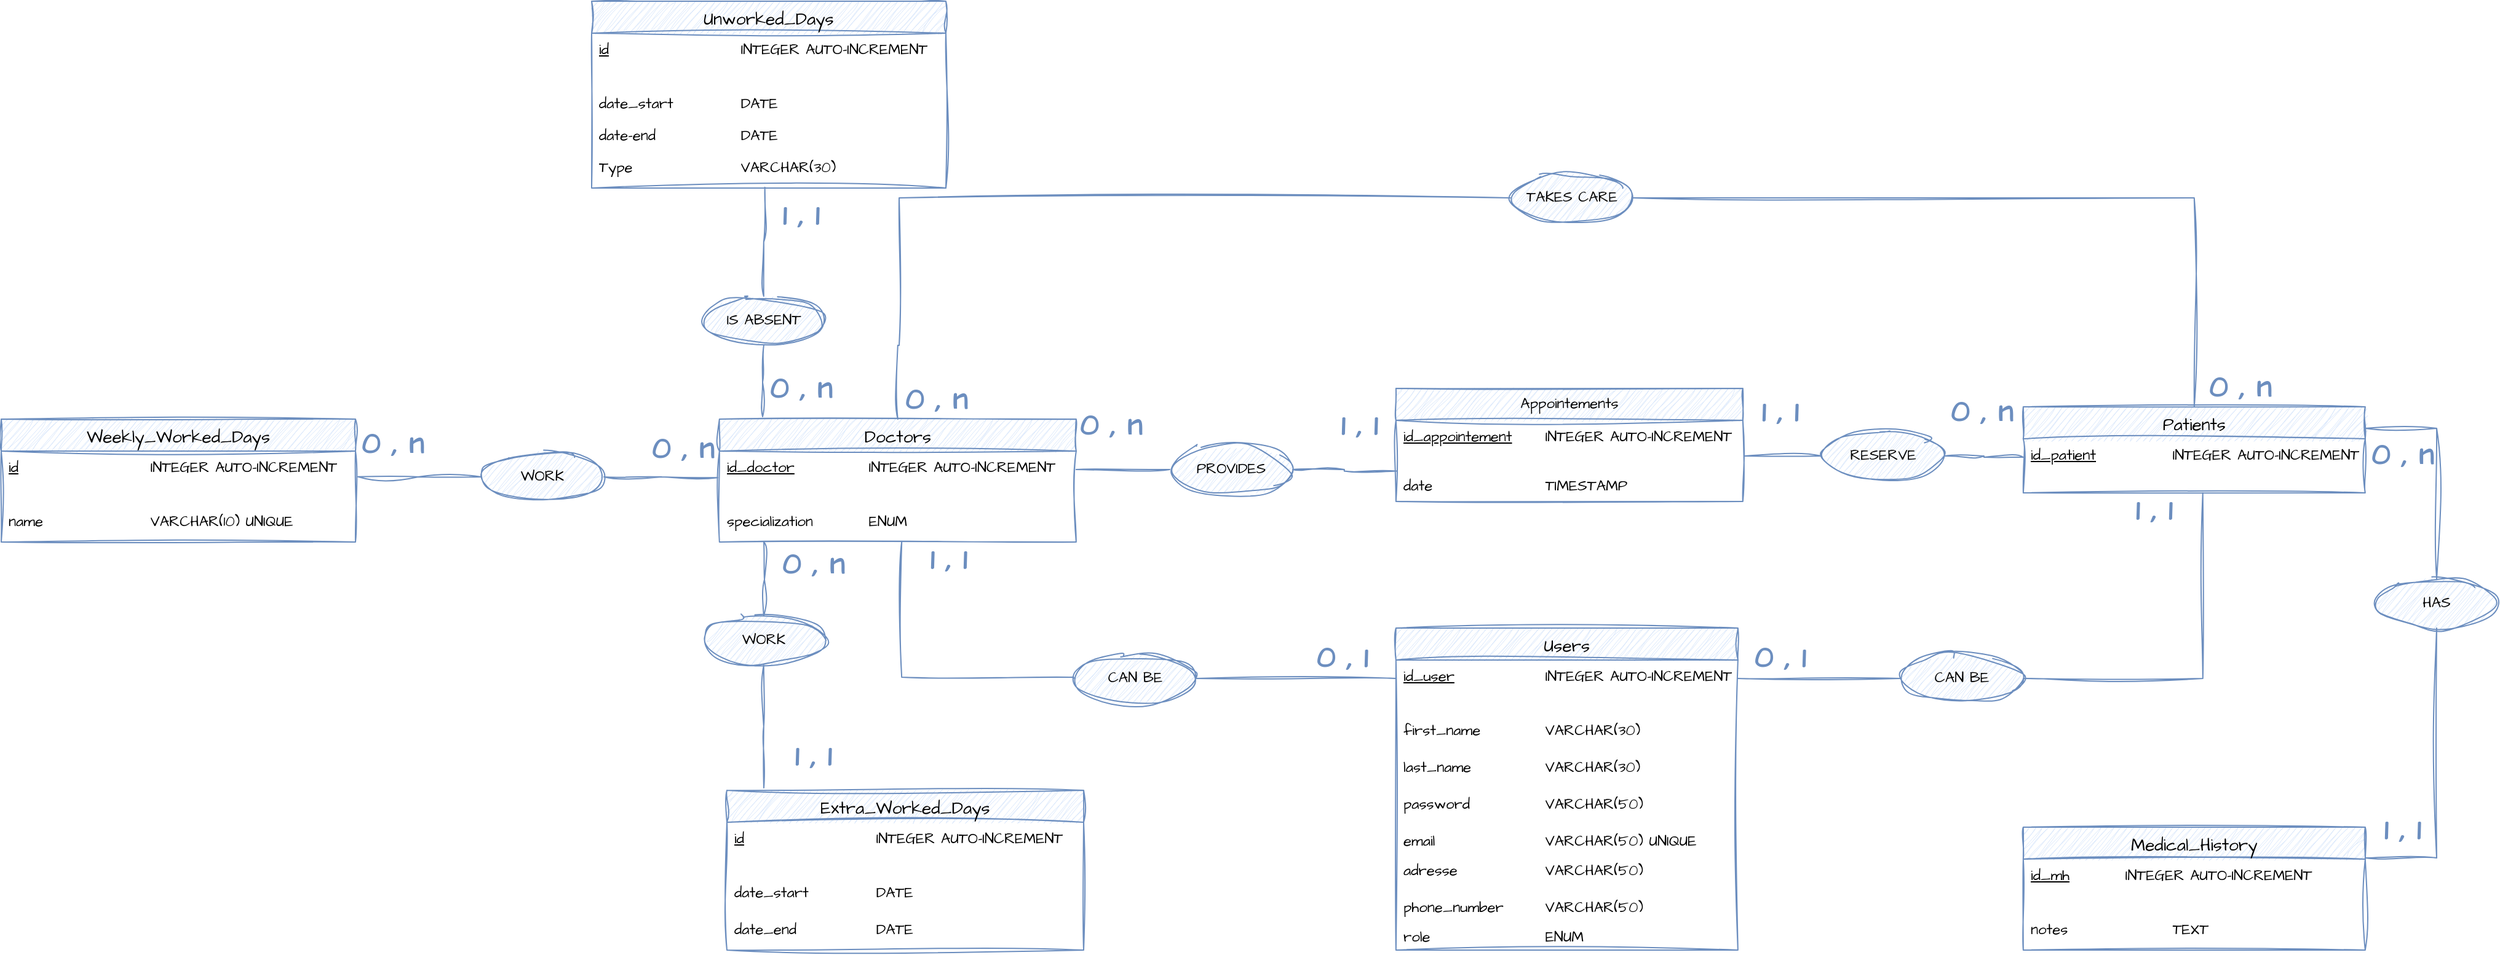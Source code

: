 <mxfile version="24.7.17">
  <diagram name="Page-1" id="alxZZVMIQb0VcoKswXgU">
    <mxGraphModel dx="4544" dy="1188" grid="0" gridSize="10" guides="1" tooltips="1" connect="1" arrows="1" fold="1" page="1" pageScale="1" pageWidth="1169" pageHeight="827" background="none" math="0" shadow="0">
      <root>
        <mxCell id="0" />
        <mxCell id="1" parent="0" />
        <mxCell id="jdSFswwZCzQ2K8c3czEe-84" style="edgeStyle=orthogonalEdgeStyle;rounded=0;sketch=1;hachureGap=4;jiggle=2;curveFitting=1;orthogonalLoop=1;jettySize=auto;html=1;exitX=1;exitY=0.25;exitDx=0;exitDy=0;entryX=0.5;entryY=0;entryDx=0;entryDy=0;fontFamily=Architects Daughter;fontSource=https%3A%2F%2Ffonts.googleapis.com%2Fcss%3Ffamily%3DArchitects%2BDaughter;fillColor=#dae8fc;strokeColor=#6c8ebf;endArrow=none;endFill=0;" edge="1" parent="1" source="Q0sIho2IhB4wknDSnB5H-2" target="jdSFswwZCzQ2K8c3czEe-59">
          <mxGeometry relative="1" as="geometry" />
        </mxCell>
        <mxCell id="Q0sIho2IhB4wknDSnB5H-2" value="Patients" style="swimlane;fontStyle=0;childLayout=stackLayout;horizontal=1;startSize=26;horizontalStack=0;resizeParent=1;resizeParentMax=0;resizeLast=0;collapsible=1;marginBottom=0;align=center;fontSize=14;sketch=1;hachureGap=4;jiggle=2;curveFitting=1;fontFamily=Architects Daughter;fontSource=https%3A%2F%2Ffonts.googleapis.com%2Fcss%3Ffamily%3DArchitects%2BDaughter;fillColor=#dae8fc;strokeColor=#6c8ebf;" parent="1" vertex="1">
          <mxGeometry x="-686.08" y="357" width="278" height="70" as="geometry" />
        </mxCell>
        <mxCell id="Q0sIho2IhB4wknDSnB5H-3" value="&lt;u&gt;id_patient&lt;span style=&quot;white-space: pre;&quot;&gt;&#x9;&lt;span style=&quot;white-space: pre;&quot;&gt;&#x9;&lt;/span&gt;&lt;/span&gt;&lt;/u&gt;INTEGER AUTO-INCREMENT" style="text;strokeColor=none;fillColor=none;spacingLeft=4;spacingRight=4;overflow=hidden;rotatable=0;points=[[0,0.5],[1,0.5]];portConstraint=eastwest;fontSize=12;whiteSpace=wrap;html=1;fontFamily=Architects Daughter;fontSource=https%3A%2F%2Ffonts.googleapis.com%2Fcss%3Ffamily%3DArchitects%2BDaughter;" parent="Q0sIho2IhB4wknDSnB5H-2" vertex="1">
          <mxGeometry y="26" width="278" height="30" as="geometry" />
        </mxCell>
        <mxCell id="Q0sIho2IhB4wknDSnB5H-35" value="" style="text;strokeColor=none;fillColor=none;align=left;verticalAlign=middle;spacingTop=-1;spacingLeft=4;spacingRight=4;rotatable=0;labelPosition=right;points=[];portConstraint=eastwest;fontFamily=Architects Daughter;fontSource=https%3A%2F%2Ffonts.googleapis.com%2Fcss%3Ffamily%3DArchitects%2BDaughter;" parent="Q0sIho2IhB4wknDSnB5H-2" vertex="1">
          <mxGeometry y="56" width="278" height="14" as="geometry" />
        </mxCell>
        <mxCell id="Q0sIho2IhB4wknDSnB5H-12" value="Appointements" style="swimlane;fontStyle=0;childLayout=stackLayout;horizontal=1;startSize=26;fillColor=#dae8fc;horizontalStack=0;resizeParent=1;resizeParentMax=0;resizeLast=0;collapsible=1;marginBottom=0;whiteSpace=wrap;html=1;sketch=1;hachureGap=4;jiggle=2;curveFitting=1;fontFamily=Architects Daughter;fontSource=https%3A%2F%2Ffonts.googleapis.com%2Fcss%3Ffamily%3DArchitects%2BDaughter;strokeColor=#6c8ebf;" parent="1" vertex="1">
          <mxGeometry x="-1196.08" y="342" width="282" height="92" as="geometry" />
        </mxCell>
        <mxCell id="Q0sIho2IhB4wknDSnB5H-13" value="&lt;u&gt;id_appointement&lt;span style=&quot;white-space: pre;&quot;&gt;&#x9;&lt;/span&gt;&lt;/u&gt;INTEGER AUTO-INCREMENT" style="text;strokeColor=none;fillColor=none;align=left;verticalAlign=top;spacingLeft=4;spacingRight=4;overflow=hidden;rotatable=0;points=[[0,0.5],[1,0.5]];portConstraint=eastwest;whiteSpace=wrap;html=1;fontFamily=Architects Daughter;fontSource=https%3A%2F%2Ffonts.googleapis.com%2Fcss%3Ffamily%3DArchitects%2BDaughter;" parent="Q0sIho2IhB4wknDSnB5H-12" vertex="1">
          <mxGeometry y="26" width="282" height="26" as="geometry" />
        </mxCell>
        <mxCell id="Q0sIho2IhB4wknDSnB5H-33" value="" style="text;strokeColor=none;fillColor=none;align=left;verticalAlign=middle;spacingTop=-1;spacingLeft=4;spacingRight=4;rotatable=0;labelPosition=right;points=[];portConstraint=eastwest;fontFamily=Architects Daughter;fontSource=https%3A%2F%2Ffonts.googleapis.com%2Fcss%3Ffamily%3DArchitects%2BDaughter;" parent="Q0sIho2IhB4wknDSnB5H-12" vertex="1">
          <mxGeometry y="52" width="282" height="14" as="geometry" />
        </mxCell>
        <mxCell id="Q0sIho2IhB4wknDSnB5H-15" value="date&lt;span style=&quot;white-space: pre;&quot;&gt;&#x9;&lt;/span&gt;&lt;span style=&quot;white-space: pre;&quot;&gt;&#x9;&lt;/span&gt;&lt;span style=&quot;white-space: pre;&quot;&gt;&#x9;&lt;/span&gt;TIMESTAMP" style="text;strokeColor=none;fillColor=none;align=left;verticalAlign=top;spacingLeft=4;spacingRight=4;overflow=hidden;rotatable=0;points=[[0,0.5],[1,0.5]];portConstraint=eastwest;whiteSpace=wrap;html=1;fontFamily=Architects Daughter;fontSource=https%3A%2F%2Ffonts.googleapis.com%2Fcss%3Ffamily%3DArchitects%2BDaughter;" parent="Q0sIho2IhB4wknDSnB5H-12" vertex="1">
          <mxGeometry y="66" width="282" height="26" as="geometry" />
        </mxCell>
        <mxCell id="Q0sIho2IhB4wknDSnB5H-16" value="Doctors" style="swimlane;fontStyle=0;childLayout=stackLayout;horizontal=1;startSize=26;horizontalStack=0;resizeParent=1;resizeParentMax=0;resizeLast=0;collapsible=1;marginBottom=0;align=center;fontSize=14;sketch=1;hachureGap=4;jiggle=2;curveFitting=1;fontFamily=Architects Daughter;fontSource=https%3A%2F%2Ffonts.googleapis.com%2Fcss%3Ffamily%3DArchitects%2BDaughter;fillColor=#dae8fc;strokeColor=#6c8ebf;" parent="1" vertex="1">
          <mxGeometry x="-1746.08" y="367" width="290" height="100" as="geometry" />
        </mxCell>
        <mxCell id="Q0sIho2IhB4wknDSnB5H-17" value="&lt;u&gt;id_doctor&lt;span style=&quot;white-space: pre;&quot;&gt;&#x9;&lt;span style=&quot;white-space: pre;&quot;&gt;&#x9;&lt;/span&gt;&lt;/span&gt;&lt;/u&gt;INTEGER AUTO-INCREMENT" style="text;strokeColor=none;fillColor=none;spacingLeft=4;spacingRight=4;overflow=hidden;rotatable=0;points=[[0,0.5],[1,0.5]];portConstraint=eastwest;fontSize=12;whiteSpace=wrap;html=1;fontFamily=Architects Daughter;fontSource=https%3A%2F%2Ffonts.googleapis.com%2Fcss%3Ffamily%3DArchitects%2BDaughter;" parent="Q0sIho2IhB4wknDSnB5H-16" vertex="1">
          <mxGeometry y="26" width="290" height="30" as="geometry" />
        </mxCell>
        <mxCell id="Q0sIho2IhB4wknDSnB5H-34" value="" style="text;strokeColor=none;fillColor=none;align=left;verticalAlign=middle;spacingTop=-1;spacingLeft=4;spacingRight=4;rotatable=0;labelPosition=right;points=[];portConstraint=eastwest;fontFamily=Architects Daughter;fontSource=https%3A%2F%2Ffonts.googleapis.com%2Fcss%3Ffamily%3DArchitects%2BDaughter;" parent="Q0sIho2IhB4wknDSnB5H-16" vertex="1">
          <mxGeometry y="56" width="290" height="14" as="geometry" />
        </mxCell>
        <mxCell id="Q0sIho2IhB4wknDSnB5H-19" value="specialization&lt;span style=&quot;white-space: pre;&quot;&gt;&#x9;&lt;span style=&quot;white-space: pre;&quot;&gt;&#x9;&lt;/span&gt;&lt;/span&gt;ENUM" style="text;strokeColor=none;fillColor=none;spacingLeft=4;spacingRight=4;overflow=hidden;rotatable=0;points=[[0,0.5],[1,0.5]];portConstraint=eastwest;fontSize=12;whiteSpace=wrap;html=1;fontFamily=Architects Daughter;fontSource=https%3A%2F%2Ffonts.googleapis.com%2Fcss%3Ffamily%3DArchitects%2BDaughter;" parent="Q0sIho2IhB4wknDSnB5H-16" vertex="1">
          <mxGeometry y="70" width="290" height="30" as="geometry" />
        </mxCell>
        <mxCell id="Q0sIho2IhB4wknDSnB5H-60" value="Unworked_Days" style="swimlane;fontStyle=0;childLayout=stackLayout;horizontal=1;startSize=26;horizontalStack=0;resizeParent=1;resizeParentMax=0;resizeLast=0;collapsible=1;marginBottom=0;align=center;fontSize=14;sketch=1;hachureGap=4;jiggle=2;curveFitting=1;fontFamily=Architects Daughter;fontSource=https%3A%2F%2Ffonts.googleapis.com%2Fcss%3Ffamily%3DArchitects%2BDaughter;fillColor=#dae8fc;strokeColor=#6c8ebf;" parent="1" vertex="1">
          <mxGeometry x="-1850" y="27" width="288" height="152" as="geometry" />
        </mxCell>
        <mxCell id="Q0sIho2IhB4wknDSnB5H-61" value="&lt;u&gt;id&lt;span style=&quot;white-space: pre;&quot;&gt;&#x9;&lt;span style=&quot;white-space: pre;&quot;&gt;&#x9;&lt;span style=&quot;white-space: pre;&quot;&gt;&#x9;&lt;/span&gt;&lt;/span&gt;&lt;/span&gt;&lt;/u&gt;INTEGER AUTO-INCREMENT" style="text;strokeColor=none;fillColor=none;spacingLeft=4;spacingRight=4;overflow=hidden;rotatable=0;points=[[0,0.5],[1,0.5]];portConstraint=eastwest;fontSize=12;whiteSpace=wrap;html=1;fontFamily=Architects Daughter;fontSource=https%3A%2F%2Ffonts.googleapis.com%2Fcss%3Ffamily%3DArchitects%2BDaughter;" parent="Q0sIho2IhB4wknDSnB5H-60" vertex="1">
          <mxGeometry y="26" width="288" height="30" as="geometry" />
        </mxCell>
        <mxCell id="Q0sIho2IhB4wknDSnB5H-85" value="" style="text;strokeColor=none;fillColor=none;align=left;verticalAlign=middle;spacingTop=-1;spacingLeft=4;spacingRight=4;rotatable=0;labelPosition=right;points=[];portConstraint=eastwest;fontFamily=Architects Daughter;fontSource=https%3A%2F%2Ffonts.googleapis.com%2Fcss%3Ffamily%3DArchitects%2BDaughter;" parent="Q0sIho2IhB4wknDSnB5H-60" vertex="1">
          <mxGeometry y="56" width="288" height="14" as="geometry" />
        </mxCell>
        <mxCell id="Q0sIho2IhB4wknDSnB5H-63" value="date_start&lt;span style=&quot;white-space: pre;&quot;&gt;&#x9;&lt;/span&gt;&lt;span style=&quot;white-space: pre;&quot;&gt;&#x9;&lt;/span&gt;DATE" style="text;strokeColor=none;fillColor=none;align=left;verticalAlign=top;spacingLeft=4;spacingRight=4;overflow=hidden;rotatable=0;points=[[0,0.5],[1,0.5]];portConstraint=eastwest;whiteSpace=wrap;html=1;fontFamily=Architects Daughter;fontSource=https%3A%2F%2Ffonts.googleapis.com%2Fcss%3Ffamily%3DArchitects%2BDaughter;" parent="Q0sIho2IhB4wknDSnB5H-60" vertex="1">
          <mxGeometry y="70" width="288" height="26" as="geometry" />
        </mxCell>
        <mxCell id="Q0sIho2IhB4wknDSnB5H-64" value="date-end&lt;span style=&quot;white-space: pre;&quot;&gt;&#x9;&lt;/span&gt;&lt;span style=&quot;white-space: pre;&quot;&gt;&#x9;&lt;/span&gt;DATE" style="text;strokeColor=none;fillColor=none;align=left;verticalAlign=top;spacingLeft=4;spacingRight=4;overflow=hidden;rotatable=0;points=[[0,0.5],[1,0.5]];portConstraint=eastwest;whiteSpace=wrap;html=1;fontFamily=Architects Daughter;fontSource=https%3A%2F%2Ffonts.googleapis.com%2Fcss%3Ffamily%3DArchitects%2BDaughter;" parent="Q0sIho2IhB4wknDSnB5H-60" vertex="1">
          <mxGeometry y="96" width="288" height="26" as="geometry" />
        </mxCell>
        <mxCell id="Q0sIho2IhB4wknDSnB5H-66" value="Type&lt;span style=&quot;white-space: pre;&quot;&gt;&#x9;&lt;/span&gt;&lt;span style=&quot;white-space: pre;&quot;&gt;&#x9;&lt;/span&gt;&lt;span style=&quot;white-space: pre;&quot;&gt;&#x9;&lt;/span&gt;VARCHAR(30)" style="text;strokeColor=none;fillColor=none;spacingLeft=4;spacingRight=4;overflow=hidden;rotatable=0;points=[[0,0.5],[1,0.5]];portConstraint=eastwest;fontSize=12;whiteSpace=wrap;html=1;fontFamily=Architects Daughter;fontSource=https%3A%2F%2Ffonts.googleapis.com%2Fcss%3Ffamily%3DArchitects%2BDaughter;" parent="Q0sIho2IhB4wknDSnB5H-60" vertex="1">
          <mxGeometry y="122" width="288" height="30" as="geometry" />
        </mxCell>
        <mxCell id="Q0sIho2IhB4wknDSnB5H-67" value="Weekly_Worked_Days" style="swimlane;fontStyle=0;childLayout=stackLayout;horizontal=1;startSize=26;horizontalStack=0;resizeParent=1;resizeParentMax=0;resizeLast=0;collapsible=1;marginBottom=0;align=center;fontSize=14;sketch=1;hachureGap=4;jiggle=2;curveFitting=1;fontFamily=Architects Daughter;fontSource=https%3A%2F%2Ffonts.googleapis.com%2Fcss%3Ffamily%3DArchitects%2BDaughter;fillColor=#dae8fc;strokeColor=#6c8ebf;" parent="1" vertex="1">
          <mxGeometry x="-2330" y="367" width="288" height="100" as="geometry" />
        </mxCell>
        <mxCell id="Q0sIho2IhB4wknDSnB5H-68" value="&lt;u&gt;id&lt;span style=&quot;white-space: pre;&quot;&gt;&#x9;&lt;span style=&quot;white-space: pre;&quot;&gt;&#x9;&lt;span style=&quot;white-space: pre;&quot;&gt;&#x9;&lt;/span&gt;&lt;/span&gt;&lt;/span&gt;&lt;/u&gt;INTEGER AUTO-INCREMENT" style="text;strokeColor=none;fillColor=none;spacingLeft=4;spacingRight=4;overflow=hidden;rotatable=0;points=[[0,0.5],[1,0.5]];portConstraint=eastwest;fontSize=12;whiteSpace=wrap;html=1;fontFamily=Architects Daughter;fontSource=https%3A%2F%2Ffonts.googleapis.com%2Fcss%3Ffamily%3DArchitects%2BDaughter;" parent="Q0sIho2IhB4wknDSnB5H-67" vertex="1">
          <mxGeometry y="26" width="288" height="30" as="geometry" />
        </mxCell>
        <mxCell id="Q0sIho2IhB4wknDSnB5H-84" value="" style="text;strokeColor=none;fillColor=none;align=left;verticalAlign=middle;spacingTop=-1;spacingLeft=4;spacingRight=4;rotatable=0;labelPosition=right;points=[];portConstraint=eastwest;fontFamily=Architects Daughter;fontSource=https%3A%2F%2Ffonts.googleapis.com%2Fcss%3Ffamily%3DArchitects%2BDaughter;" parent="Q0sIho2IhB4wknDSnB5H-67" vertex="1">
          <mxGeometry y="56" width="288" height="14" as="geometry" />
        </mxCell>
        <mxCell id="Q0sIho2IhB4wknDSnB5H-69" value="name&lt;span style=&quot;white-space: pre;&quot;&gt;&#x9;&lt;/span&gt;&lt;span style=&quot;white-space: pre;&quot;&gt;&#x9;&lt;/span&gt;&lt;span style=&quot;white-space: pre;&quot;&gt;&#x9;&lt;/span&gt;VARCHAR(10) UNIQUE" style="text;strokeColor=none;fillColor=none;spacingLeft=4;spacingRight=4;overflow=hidden;rotatable=0;points=[[0,0.5],[1,0.5]];portConstraint=eastwest;fontSize=12;whiteSpace=wrap;html=1;fontFamily=Architects Daughter;fontSource=https%3A%2F%2Ffonts.googleapis.com%2Fcss%3Ffamily%3DArchitects%2BDaughter;" parent="Q0sIho2IhB4wknDSnB5H-67" vertex="1">
          <mxGeometry y="70" width="288" height="30" as="geometry" />
        </mxCell>
        <mxCell id="Q88RYrXmznJypRlkHGew-1" value="Extra_Worked_Days" style="swimlane;fontStyle=0;childLayout=stackLayout;horizontal=1;startSize=26;horizontalStack=0;resizeParent=1;resizeParentMax=0;resizeLast=0;collapsible=1;marginBottom=0;align=center;fontSize=14;sketch=1;hachureGap=4;jiggle=2;curveFitting=1;fontFamily=Architects Daughter;fontSource=https%3A%2F%2Ffonts.googleapis.com%2Fcss%3Ffamily%3DArchitects%2BDaughter;fillColor=#dae8fc;strokeColor=#6c8ebf;" parent="1" vertex="1">
          <mxGeometry x="-1740" y="669" width="290" height="130" as="geometry" />
        </mxCell>
        <mxCell id="Q88RYrXmznJypRlkHGew-5" value="&lt;u&gt;id&lt;span style=&quot;white-space: pre;&quot;&gt;&#x9;&lt;span style=&quot;white-space: pre;&quot;&gt;&#x9;&lt;span style=&quot;white-space: pre;&quot;&gt;&#x9;&lt;/span&gt;&lt;/span&gt;&lt;/span&gt;&lt;/u&gt;INTEGER AUTO-INCREMENT" style="text;strokeColor=none;fillColor=none;spacingLeft=4;spacingRight=4;overflow=hidden;rotatable=0;points=[[0,0.5],[1,0.5]];portConstraint=eastwest;fontSize=12;whiteSpace=wrap;html=1;fontFamily=Architects Daughter;fontSource=https%3A%2F%2Ffonts.googleapis.com%2Fcss%3Ffamily%3DArchitects%2BDaughter;" parent="Q88RYrXmznJypRlkHGew-1" vertex="1">
          <mxGeometry y="26" width="290" height="30" as="geometry" />
        </mxCell>
        <mxCell id="Q88RYrXmznJypRlkHGew-6" value="" style="text;strokeColor=none;fillColor=none;align=left;verticalAlign=middle;spacingTop=-1;spacingLeft=4;spacingRight=4;rotatable=0;labelPosition=right;points=[];portConstraint=eastwest;fontFamily=Architects Daughter;fontSource=https%3A%2F%2Ffonts.googleapis.com%2Fcss%3Ffamily%3DArchitects%2BDaughter;" parent="Q88RYrXmznJypRlkHGew-1" vertex="1">
          <mxGeometry y="56" width="290" height="14" as="geometry" />
        </mxCell>
        <mxCell id="Q88RYrXmznJypRlkHGew-8" value="date_start&lt;span style=&quot;white-space: pre;&quot;&gt;&#x9;&lt;/span&gt;&lt;span style=&quot;white-space: pre;&quot;&gt;&#x9;&lt;/span&gt;DATE" style="text;strokeColor=none;fillColor=none;spacingLeft=4;spacingRight=4;overflow=hidden;rotatable=0;points=[[0,0.5],[1,0.5]];portConstraint=eastwest;fontSize=12;whiteSpace=wrap;html=1;fontFamily=Architects Daughter;fontSource=https%3A%2F%2Ffonts.googleapis.com%2Fcss%3Ffamily%3DArchitects%2BDaughter;" parent="Q88RYrXmznJypRlkHGew-1" vertex="1">
          <mxGeometry y="70" width="290" height="30" as="geometry" />
        </mxCell>
        <mxCell id="Q88RYrXmznJypRlkHGew-3" value="date_end&lt;span style=&quot;white-space: pre;&quot;&gt;&#x9;&lt;/span&gt;&lt;span style=&quot;white-space: pre;&quot;&gt;&#x9;&lt;/span&gt;DATE" style="text;strokeColor=none;fillColor=none;spacingLeft=4;spacingRight=4;overflow=hidden;rotatable=0;points=[[0,0.5],[1,0.5]];portConstraint=eastwest;fontSize=12;whiteSpace=wrap;html=1;fontFamily=Architects Daughter;fontSource=https%3A%2F%2Ffonts.googleapis.com%2Fcss%3Ffamily%3DArchitects%2BDaughter;" parent="Q88RYrXmznJypRlkHGew-1" vertex="1">
          <mxGeometry y="100" width="290" height="30" as="geometry" />
        </mxCell>
        <mxCell id="jdSFswwZCzQ2K8c3czEe-1" value="WORK" style="ellipse;whiteSpace=wrap;html=1;align=center;sketch=1;hachureGap=4;jiggle=2;curveFitting=1;fontFamily=Architects Daughter;fontSource=https%3A%2F%2Ffonts.googleapis.com%2Fcss%3Ffamily%3DArchitects%2BDaughter;fillColor=#dae8fc;strokeColor=#6c8ebf;" vertex="1" parent="1">
          <mxGeometry x="-1940" y="394" width="100" height="40" as="geometry" />
        </mxCell>
        <mxCell id="jdSFswwZCzQ2K8c3czEe-50" style="edgeStyle=orthogonalEdgeStyle;rounded=0;sketch=1;hachureGap=4;jiggle=2;curveFitting=1;orthogonalLoop=1;jettySize=auto;html=1;exitX=1;exitY=0.5;exitDx=0;exitDy=0;entryX=0.5;entryY=0;entryDx=0;entryDy=0;fontFamily=Architects Daughter;fontSource=https%3A%2F%2Ffonts.googleapis.com%2Fcss%3Ffamily%3DArchitects%2BDaughter;fillColor=#dae8fc;strokeColor=#6c8ebf;endArrow=none;endFill=0;" edge="1" parent="1" source="jdSFswwZCzQ2K8c3czEe-4" target="Q0sIho2IhB4wknDSnB5H-2">
          <mxGeometry relative="1" as="geometry" />
        </mxCell>
        <mxCell id="jdSFswwZCzQ2K8c3czEe-4" value="TAKES CARE" style="ellipse;whiteSpace=wrap;html=1;align=center;sketch=1;hachureGap=4;jiggle=2;curveFitting=1;fontFamily=Architects Daughter;fontSource=https%3A%2F%2Ffonts.googleapis.com%2Fcss%3Ffamily%3DArchitects%2BDaughter;fillColor=#dae8fc;strokeColor=#6c8ebf;" vertex="1" parent="1">
          <mxGeometry x="-1103.08" y="167" width="100" height="40" as="geometry" />
        </mxCell>
        <mxCell id="jdSFswwZCzQ2K8c3czEe-7" value="PROVIDES" style="ellipse;whiteSpace=wrap;html=1;align=center;sketch=1;hachureGap=4;jiggle=2;curveFitting=1;fontFamily=Architects Daughter;fontSource=https%3A%2F%2Ffonts.googleapis.com%2Fcss%3Ffamily%3DArchitects%2BDaughter;fillColor=#dae8fc;strokeColor=#6c8ebf;" vertex="1" parent="1">
          <mxGeometry x="-1380" y="388" width="100" height="40" as="geometry" />
        </mxCell>
        <mxCell id="jdSFswwZCzQ2K8c3czEe-9" value="RESERVE" style="ellipse;whiteSpace=wrap;html=1;align=center;sketch=1;hachureGap=4;jiggle=2;curveFitting=1;fontFamily=Architects Daughter;fontSource=https%3A%2F%2Ffonts.googleapis.com%2Fcss%3Ffamily%3DArchitects%2BDaughter;fillColor=#dae8fc;strokeColor=#6c8ebf;" vertex="1" parent="1">
          <mxGeometry x="-850" y="377" width="100" height="40" as="geometry" />
        </mxCell>
        <mxCell id="jdSFswwZCzQ2K8c3czEe-14" style="edgeStyle=orthogonalEdgeStyle;rounded=0;sketch=1;hachureGap=4;jiggle=2;curveFitting=1;orthogonalLoop=1;jettySize=auto;html=1;exitX=0.5;exitY=1;exitDx=0;exitDy=0;fontFamily=Architects Daughter;fontSource=https%3A%2F%2Ffonts.googleapis.com%2Fcss%3Ffamily%3DArchitects%2BDaughter;fillColor=#dae8fc;strokeColor=#6c8ebf;endArrow=none;endFill=0;" edge="1" parent="1" source="jdSFswwZCzQ2K8c3czEe-12">
          <mxGeometry relative="1" as="geometry">
            <mxPoint x="-1710" y="667" as="targetPoint" />
          </mxGeometry>
        </mxCell>
        <mxCell id="jdSFswwZCzQ2K8c3czEe-12" value="WORK" style="ellipse;whiteSpace=wrap;html=1;align=center;sketch=1;hachureGap=4;jiggle=2;curveFitting=1;fontFamily=Architects Daughter;fontSource=https%3A%2F%2Ffonts.googleapis.com%2Fcss%3Ffamily%3DArchitects%2BDaughter;fillColor=#dae8fc;strokeColor=#6c8ebf;" vertex="1" parent="1">
          <mxGeometry x="-1760.08" y="527" width="100" height="40" as="geometry" />
        </mxCell>
        <mxCell id="jdSFswwZCzQ2K8c3czEe-39" style="edgeStyle=orthogonalEdgeStyle;rounded=0;sketch=1;hachureGap=4;jiggle=2;curveFitting=1;orthogonalLoop=1;jettySize=auto;html=1;exitX=0.5;exitY=0;exitDx=0;exitDy=0;entryX=0.489;entryY=0.978;entryDx=0;entryDy=0;fontFamily=Architects Daughter;fontSource=https%3A%2F%2Ffonts.googleapis.com%2Fcss%3Ffamily%3DArchitects%2BDaughter;fillColor=#dae8fc;strokeColor=#6c8ebf;entryPerimeter=0;endArrow=none;endFill=0;" edge="1" parent="1" source="jdSFswwZCzQ2K8c3czEe-15" target="Q0sIho2IhB4wknDSnB5H-66">
          <mxGeometry relative="1" as="geometry">
            <mxPoint x="-1746.08" y="222" as="targetPoint" />
          </mxGeometry>
        </mxCell>
        <mxCell id="jdSFswwZCzQ2K8c3czEe-15" value="IS ABSENT" style="ellipse;whiteSpace=wrap;html=1;align=center;sketch=1;hachureGap=4;jiggle=2;curveFitting=1;fontFamily=Architects Daughter;fontSource=https%3A%2F%2Ffonts.googleapis.com%2Fcss%3Ffamily%3DArchitects%2BDaughter;fillColor=#dae8fc;strokeColor=#6c8ebf;" vertex="1" parent="1">
          <mxGeometry x="-1760.08" y="267" width="100" height="40" as="geometry" />
        </mxCell>
        <mxCell id="jdSFswwZCzQ2K8c3czEe-17" value="Users" style="swimlane;fontStyle=0;childLayout=stackLayout;horizontal=1;startSize=26;horizontalStack=0;resizeParent=1;resizeParentMax=0;resizeLast=0;collapsible=1;marginBottom=0;align=center;fontSize=14;sketch=1;hachureGap=4;jiggle=2;curveFitting=1;fontFamily=Architects Daughter;fontSource=https%3A%2F%2Ffonts.googleapis.com%2Fcss%3Ffamily%3DArchitects%2BDaughter;fillColor=#dae8fc;strokeColor=#6c8ebf;" vertex="1" parent="1">
          <mxGeometry x="-1196.08" y="537" width="278" height="262" as="geometry" />
        </mxCell>
        <mxCell id="jdSFswwZCzQ2K8c3czEe-18" value="&lt;u&gt;id_user&lt;span style=&quot;white-space: pre;&quot;&gt;&#x9;&lt;span style=&quot;white-space: pre;&quot;&gt;&#x9;&lt;/span&gt;&lt;/span&gt;&lt;/u&gt;INTEGER AUTO-INCREMENT" style="text;strokeColor=none;fillColor=none;spacingLeft=4;spacingRight=4;overflow=hidden;rotatable=0;points=[[0,0.5],[1,0.5]];portConstraint=eastwest;fontSize=12;whiteSpace=wrap;html=1;fontFamily=Architects Daughter;fontSource=https%3A%2F%2Ffonts.googleapis.com%2Fcss%3Ffamily%3DArchitects%2BDaughter;" vertex="1" parent="jdSFswwZCzQ2K8c3czEe-17">
          <mxGeometry y="26" width="278" height="30" as="geometry" />
        </mxCell>
        <mxCell id="jdSFswwZCzQ2K8c3czEe-19" value="" style="text;strokeColor=none;fillColor=none;align=left;verticalAlign=middle;spacingTop=-1;spacingLeft=4;spacingRight=4;rotatable=0;labelPosition=right;points=[];portConstraint=eastwest;fontFamily=Architects Daughter;fontSource=https%3A%2F%2Ffonts.googleapis.com%2Fcss%3Ffamily%3DArchitects%2BDaughter;" vertex="1" parent="jdSFswwZCzQ2K8c3czEe-17">
          <mxGeometry y="56" width="278" height="14" as="geometry" />
        </mxCell>
        <mxCell id="jdSFswwZCzQ2K8c3czEe-20" value="first_name&lt;span style=&quot;white-space: pre;&quot;&gt;&#x9;&lt;span style=&quot;white-space: pre;&quot;&gt;&#x9;&lt;/span&gt;&lt;/span&gt;VARCHAR(30)" style="text;strokeColor=none;fillColor=none;spacingLeft=4;spacingRight=4;overflow=hidden;rotatable=0;points=[[0,0.5],[1,0.5]];portConstraint=eastwest;fontSize=12;whiteSpace=wrap;html=1;fontFamily=Architects Daughter;fontSource=https%3A%2F%2Ffonts.googleapis.com%2Fcss%3Ffamily%3DArchitects%2BDaughter;" vertex="1" parent="jdSFswwZCzQ2K8c3czEe-17">
          <mxGeometry y="70" width="278" height="30" as="geometry" />
        </mxCell>
        <mxCell id="jdSFswwZCzQ2K8c3czEe-21" value="last_name&lt;span style=&quot;white-space: pre;&quot;&gt;&#x9;&lt;span style=&quot;white-space: pre;&quot;&gt;&#x9;&lt;/span&gt;&lt;/span&gt;VARCHAR(30)" style="text;strokeColor=none;fillColor=none;spacingLeft=4;spacingRight=4;overflow=hidden;rotatable=0;points=[[0,0.5],[1,0.5]];portConstraint=eastwest;fontSize=12;whiteSpace=wrap;html=1;fontFamily=Architects Daughter;fontSource=https%3A%2F%2Ffonts.googleapis.com%2Fcss%3Ffamily%3DArchitects%2BDaughter;" vertex="1" parent="jdSFswwZCzQ2K8c3czEe-17">
          <mxGeometry y="100" width="278" height="30" as="geometry" />
        </mxCell>
        <mxCell id="jdSFswwZCzQ2K8c3czEe-22" value="password&lt;span style=&quot;white-space: pre;&quot;&gt;&#x9;&lt;span style=&quot;white-space: pre;&quot;&gt;&#x9;&lt;/span&gt;&lt;/span&gt;VARCHAR(50)" style="text;strokeColor=none;fillColor=none;spacingLeft=4;spacingRight=4;overflow=hidden;rotatable=0;points=[[0,0.5],[1,0.5]];portConstraint=eastwest;fontSize=12;whiteSpace=wrap;html=1;fontFamily=Architects Daughter;fontSource=https%3A%2F%2Ffonts.googleapis.com%2Fcss%3Ffamily%3DArchitects%2BDaughter;" vertex="1" parent="jdSFswwZCzQ2K8c3czEe-17">
          <mxGeometry y="130" width="278" height="30" as="geometry" />
        </mxCell>
        <mxCell id="jdSFswwZCzQ2K8c3czEe-23" value="email&lt;span style=&quot;white-space: pre;&quot;&gt;&#x9;&lt;/span&gt;&lt;span style=&quot;white-space: pre;&quot;&gt;&#x9;&lt;span style=&quot;white-space: pre;&quot;&gt;&#x9;&lt;/span&gt;&lt;/span&gt;VARCHAR(50) UNIQUE" style="text;strokeColor=none;fillColor=none;spacingLeft=4;spacingRight=4;overflow=hidden;rotatable=0;points=[[0,0.5],[1,0.5]];portConstraint=eastwest;fontSize=12;whiteSpace=wrap;html=1;fontFamily=Architects Daughter;fontSource=https%3A%2F%2Ffonts.googleapis.com%2Fcss%3Ffamily%3DArchitects%2BDaughter;" vertex="1" parent="jdSFswwZCzQ2K8c3czEe-17">
          <mxGeometry y="160" width="278" height="24" as="geometry" />
        </mxCell>
        <mxCell id="jdSFswwZCzQ2K8c3czEe-24" value="adresse&lt;span style=&quot;white-space: pre;&quot;&gt;&#x9;&lt;/span&gt;&lt;span style=&quot;white-space: pre;&quot;&gt;&#x9;&lt;/span&gt;VARCHAR(50)" style="text;strokeColor=none;fillColor=none;spacingLeft=4;spacingRight=4;overflow=hidden;rotatable=0;points=[[0,0.5],[1,0.5]];portConstraint=eastwest;fontSize=12;whiteSpace=wrap;html=1;fontFamily=Architects Daughter;fontSource=https%3A%2F%2Ffonts.googleapis.com%2Fcss%3Ffamily%3DArchitects%2BDaughter;" vertex="1" parent="jdSFswwZCzQ2K8c3czEe-17">
          <mxGeometry y="184" width="278" height="30" as="geometry" />
        </mxCell>
        <mxCell id="jdSFswwZCzQ2K8c3czEe-25" value="phone_number&lt;span style=&quot;white-space: pre;&quot;&gt;&#x9;&lt;/span&gt;VARCHAR(50)" style="text;strokeColor=none;fillColor=none;spacingLeft=4;spacingRight=4;overflow=hidden;rotatable=0;points=[[0,0.5],[1,0.5]];portConstraint=eastwest;fontSize=12;whiteSpace=wrap;html=1;fontFamily=Architects Daughter;fontSource=https%3A%2F%2Ffonts.googleapis.com%2Fcss%3Ffamily%3DArchitects%2BDaughter;" vertex="1" parent="jdSFswwZCzQ2K8c3czEe-17">
          <mxGeometry y="214" width="278" height="24" as="geometry" />
        </mxCell>
        <mxCell id="jdSFswwZCzQ2K8c3czEe-26" value="role&lt;span style=&quot;white-space: pre;&quot;&gt;&#x9;&lt;/span&gt;&lt;span style=&quot;white-space: pre;&quot;&gt;&#x9;&lt;/span&gt;&lt;span style=&quot;white-space: pre;&quot;&gt;&#x9;&lt;/span&gt;ENUM" style="text;strokeColor=none;fillColor=none;spacingLeft=4;spacingRight=4;overflow=hidden;rotatable=0;points=[[0,0.5],[1,0.5]];portConstraint=eastwest;fontSize=12;whiteSpace=wrap;html=1;fontFamily=Architects Daughter;fontSource=https%3A%2F%2Ffonts.googleapis.com%2Fcss%3Ffamily%3DArchitects%2BDaughter;" vertex="1" parent="jdSFswwZCzQ2K8c3czEe-17">
          <mxGeometry y="238" width="278" height="24" as="geometry" />
        </mxCell>
        <mxCell id="jdSFswwZCzQ2K8c3czEe-27" value="Medical_History" style="swimlane;fontStyle=0;childLayout=stackLayout;horizontal=1;startSize=26;horizontalStack=0;resizeParent=1;resizeParentMax=0;resizeLast=0;collapsible=1;marginBottom=0;align=center;fontSize=14;sketch=1;hachureGap=4;jiggle=2;curveFitting=1;fontFamily=Architects Daughter;fontSource=https%3A%2F%2Ffonts.googleapis.com%2Fcss%3Ffamily%3DArchitects%2BDaughter;fillColor=#dae8fc;strokeColor=#6c8ebf;" vertex="1" parent="1">
          <mxGeometry x="-686.08" y="699" width="278" height="100" as="geometry" />
        </mxCell>
        <mxCell id="jdSFswwZCzQ2K8c3czEe-28" value="&lt;u&gt;id_mh&lt;span style=&quot;white-space: pre;&quot;&gt;&#x9;&lt;span style=&quot;white-space: pre;&quot;&gt;&#x9;&lt;/span&gt;&lt;/span&gt;&lt;/u&gt;INTEGER AUTO-INCREMENT" style="text;strokeColor=none;fillColor=none;spacingLeft=4;spacingRight=4;overflow=hidden;rotatable=0;points=[[0,0.5],[1,0.5]];portConstraint=eastwest;fontSize=12;whiteSpace=wrap;html=1;fontFamily=Architects Daughter;fontSource=https%3A%2F%2Ffonts.googleapis.com%2Fcss%3Ffamily%3DArchitects%2BDaughter;" vertex="1" parent="jdSFswwZCzQ2K8c3czEe-27">
          <mxGeometry y="26" width="278" height="30" as="geometry" />
        </mxCell>
        <mxCell id="jdSFswwZCzQ2K8c3czEe-29" value="" style="text;strokeColor=none;fillColor=none;align=left;verticalAlign=middle;spacingTop=-1;spacingLeft=4;spacingRight=4;rotatable=0;labelPosition=right;points=[];portConstraint=eastwest;fontFamily=Architects Daughter;fontSource=https%3A%2F%2Ffonts.googleapis.com%2Fcss%3Ffamily%3DArchitects%2BDaughter;" vertex="1" parent="jdSFswwZCzQ2K8c3czEe-27">
          <mxGeometry y="56" width="278" height="14" as="geometry" />
        </mxCell>
        <mxCell id="jdSFswwZCzQ2K8c3czEe-31" value="notes&lt;span style=&quot;white-space: pre;&quot;&gt;&#x9;&lt;/span&gt;&lt;span style=&quot;white-space: pre;&quot;&gt;&#x9;&lt;/span&gt;&lt;span style=&quot;white-space: pre;&quot;&gt;&#x9;&lt;/span&gt;TEXT" style="text;strokeColor=none;fillColor=none;spacingLeft=4;spacingRight=4;overflow=hidden;rotatable=0;points=[[0,0.5],[1,0.5]];portConstraint=eastwest;fontSize=12;whiteSpace=wrap;html=1;fontFamily=Architects Daughter;fontSource=https%3A%2F%2Ffonts.googleapis.com%2Fcss%3Ffamily%3DArchitects%2BDaughter;" vertex="1" parent="jdSFswwZCzQ2K8c3czEe-27">
          <mxGeometry y="70" width="278" height="30" as="geometry" />
        </mxCell>
        <mxCell id="jdSFswwZCzQ2K8c3czEe-42" style="edgeStyle=orthogonalEdgeStyle;rounded=0;sketch=1;hachureGap=4;jiggle=2;curveFitting=1;orthogonalLoop=1;jettySize=auto;html=1;exitX=0.121;exitY=-0.02;exitDx=0;exitDy=0;entryX=0.5;entryY=1;entryDx=0;entryDy=0;fontFamily=Architects Daughter;fontSource=https%3A%2F%2Ffonts.googleapis.com%2Fcss%3Ffamily%3DArchitects%2BDaughter;fillColor=#dae8fc;strokeColor=#6c8ebf;endArrow=none;endFill=0;exitPerimeter=0;" edge="1" parent="1" source="Q0sIho2IhB4wknDSnB5H-16" target="jdSFswwZCzQ2K8c3czEe-15">
          <mxGeometry relative="1" as="geometry" />
        </mxCell>
        <mxCell id="jdSFswwZCzQ2K8c3czEe-43" style="edgeStyle=orthogonalEdgeStyle;rounded=0;sketch=1;hachureGap=4;jiggle=2;curveFitting=1;orthogonalLoop=1;jettySize=auto;html=1;entryX=0.5;entryY=0;entryDx=0;entryDy=0;fontFamily=Architects Daughter;fontSource=https%3A%2F%2Ffonts.googleapis.com%2Fcss%3Ffamily%3DArchitects%2BDaughter;fillColor=#dae8fc;strokeColor=#6c8ebf;endArrow=none;endFill=0;" edge="1" parent="1" target="jdSFswwZCzQ2K8c3czEe-12">
          <mxGeometry relative="1" as="geometry">
            <mxPoint x="-1710" y="467" as="sourcePoint" />
          </mxGeometry>
        </mxCell>
        <mxCell id="jdSFswwZCzQ2K8c3czEe-46" style="edgeStyle=orthogonalEdgeStyle;rounded=0;sketch=1;hachureGap=4;jiggle=2;curveFitting=1;orthogonalLoop=1;jettySize=auto;html=1;exitX=1;exitY=0.5;exitDx=0;exitDy=0;entryX=0;entryY=0.5;entryDx=0;entryDy=0;fontFamily=Architects Daughter;fontSource=https%3A%2F%2Ffonts.googleapis.com%2Fcss%3Ffamily%3DArchitects%2BDaughter;fillColor=#dae8fc;strokeColor=#6c8ebf;endArrow=none;endFill=0;" edge="1" parent="1" source="Q0sIho2IhB4wknDSnB5H-17" target="jdSFswwZCzQ2K8c3czEe-7">
          <mxGeometry relative="1" as="geometry" />
        </mxCell>
        <mxCell id="jdSFswwZCzQ2K8c3czEe-47" style="edgeStyle=orthogonalEdgeStyle;rounded=0;sketch=1;hachureGap=4;jiggle=2;curveFitting=1;orthogonalLoop=1;jettySize=auto;html=1;exitX=0;exitY=0.5;exitDx=0;exitDy=0;entryX=1;entryY=0.5;entryDx=0;entryDy=0;fontFamily=Architects Daughter;fontSource=https%3A%2F%2Ffonts.googleapis.com%2Fcss%3Ffamily%3DArchitects%2BDaughter;fillColor=#dae8fc;strokeColor=#6c8ebf;endArrow=none;endFill=0;" edge="1" parent="1" source="Q0sIho2IhB4wknDSnB5H-3" target="jdSFswwZCzQ2K8c3czEe-9">
          <mxGeometry relative="1" as="geometry" />
        </mxCell>
        <mxCell id="jdSFswwZCzQ2K8c3czEe-49" style="edgeStyle=orthogonalEdgeStyle;rounded=0;sketch=1;hachureGap=4;jiggle=2;curveFitting=1;orthogonalLoop=1;jettySize=auto;html=1;exitX=0.5;exitY=0;exitDx=0;exitDy=0;entryX=0;entryY=0.5;entryDx=0;entryDy=0;fontFamily=Architects Daughter;fontSource=https%3A%2F%2Ffonts.googleapis.com%2Fcss%3Ffamily%3DArchitects%2BDaughter;fillColor=#dae8fc;strokeColor=#6c8ebf;endArrow=none;endFill=0;" edge="1" parent="1" source="Q0sIho2IhB4wknDSnB5H-16" target="jdSFswwZCzQ2K8c3czEe-4">
          <mxGeometry relative="1" as="geometry">
            <Array as="points">
              <mxPoint x="-1601" y="307" />
              <mxPoint x="-1600" y="307" />
              <mxPoint x="-1600" y="187" />
            </Array>
          </mxGeometry>
        </mxCell>
        <mxCell id="jdSFswwZCzQ2K8c3czEe-53" style="edgeStyle=orthogonalEdgeStyle;rounded=0;sketch=1;hachureGap=4;jiggle=2;curveFitting=1;orthogonalLoop=1;jettySize=auto;html=1;exitX=0;exitY=0.5;exitDx=0;exitDy=0;fontFamily=Architects Daughter;fontSource=https%3A%2F%2Ffonts.googleapis.com%2Fcss%3Ffamily%3DArchitects%2BDaughter;fillColor=#dae8fc;strokeColor=#6c8ebf;entryX=0.511;entryY=0.99;entryDx=0;entryDy=0;entryPerimeter=0;endArrow=none;endFill=0;" edge="1" parent="1" source="jdSFswwZCzQ2K8c3czEe-51" target="Q0sIho2IhB4wknDSnB5H-19">
          <mxGeometry relative="1" as="geometry">
            <mxPoint x="-1390" y="427" as="targetPoint" />
            <Array as="points">
              <mxPoint x="-1598" y="577" />
            </Array>
          </mxGeometry>
        </mxCell>
        <mxCell id="jdSFswwZCzQ2K8c3czEe-51" value="CAN BE" style="ellipse;whiteSpace=wrap;html=1;align=center;sketch=1;hachureGap=4;jiggle=2;curveFitting=1;fontFamily=Architects Daughter;fontSource=https%3A%2F%2Ffonts.googleapis.com%2Fcss%3Ffamily%3DArchitects%2BDaughter;fillColor=#dae8fc;strokeColor=#6c8ebf;" vertex="1" parent="1">
          <mxGeometry x="-1458.08" y="558" width="100" height="40" as="geometry" />
        </mxCell>
        <mxCell id="jdSFswwZCzQ2K8c3czEe-52" style="edgeStyle=orthogonalEdgeStyle;rounded=0;sketch=1;hachureGap=4;jiggle=2;curveFitting=1;orthogonalLoop=1;jettySize=auto;html=1;exitX=0;exitY=0.5;exitDx=0;exitDy=0;fontFamily=Architects Daughter;fontSource=https%3A%2F%2Ffonts.googleapis.com%2Fcss%3Ffamily%3DArchitects%2BDaughter;fillColor=#dae8fc;strokeColor=#6c8ebf;endArrow=none;endFill=0;" edge="1" parent="1" source="jdSFswwZCzQ2K8c3czEe-18" target="jdSFswwZCzQ2K8c3czEe-51">
          <mxGeometry relative="1" as="geometry" />
        </mxCell>
        <mxCell id="jdSFswwZCzQ2K8c3czEe-54" value="CAN BE" style="ellipse;whiteSpace=wrap;html=1;align=center;sketch=1;hachureGap=4;jiggle=2;curveFitting=1;fontFamily=Architects Daughter;fontSource=https%3A%2F%2Ffonts.googleapis.com%2Fcss%3Ffamily%3DArchitects%2BDaughter;fillColor=#dae8fc;strokeColor=#6c8ebf;" vertex="1" parent="1">
          <mxGeometry x="-786.08" y="558" width="100" height="40" as="geometry" />
        </mxCell>
        <mxCell id="jdSFswwZCzQ2K8c3czEe-55" style="edgeStyle=orthogonalEdgeStyle;rounded=0;sketch=1;hachureGap=4;jiggle=2;curveFitting=1;orthogonalLoop=1;jettySize=auto;html=1;exitX=1;exitY=0.5;exitDx=0;exitDy=0;entryX=0;entryY=0.5;entryDx=0;entryDy=0;fontFamily=Architects Daughter;fontSource=https%3A%2F%2Ffonts.googleapis.com%2Fcss%3Ffamily%3DArchitects%2BDaughter;fillColor=#dae8fc;strokeColor=#6c8ebf;endArrow=none;endFill=0;" edge="1" parent="1" source="jdSFswwZCzQ2K8c3czEe-18" target="jdSFswwZCzQ2K8c3czEe-54">
          <mxGeometry relative="1" as="geometry" />
        </mxCell>
        <mxCell id="jdSFswwZCzQ2K8c3czEe-85" style="edgeStyle=orthogonalEdgeStyle;rounded=0;sketch=1;hachureGap=4;jiggle=2;curveFitting=1;orthogonalLoop=1;jettySize=auto;html=1;exitX=0.5;exitY=1;exitDx=0;exitDy=0;entryX=1;entryY=0.25;entryDx=0;entryDy=0;fontFamily=Architects Daughter;fontSource=https%3A%2F%2Ffonts.googleapis.com%2Fcss%3Ffamily%3DArchitects%2BDaughter;fillColor=#dae8fc;strokeColor=#6c8ebf;endArrow=none;endFill=0;" edge="1" parent="1" source="jdSFswwZCzQ2K8c3czEe-59" target="jdSFswwZCzQ2K8c3czEe-27">
          <mxGeometry relative="1" as="geometry" />
        </mxCell>
        <mxCell id="jdSFswwZCzQ2K8c3czEe-59" value="HAS" style="ellipse;whiteSpace=wrap;html=1;align=center;sketch=1;hachureGap=4;jiggle=2;curveFitting=1;fontFamily=Architects Daughter;fontSource=https%3A%2F%2Ffonts.googleapis.com%2Fcss%3Ffamily%3DArchitects%2BDaughter;fillColor=#dae8fc;strokeColor=#6c8ebf;" vertex="1" parent="1">
          <mxGeometry x="-400" y="497" width="100" height="40" as="geometry" />
        </mxCell>
        <mxCell id="jdSFswwZCzQ2K8c3czEe-62" style="edgeStyle=orthogonalEdgeStyle;rounded=0;sketch=1;hachureGap=4;jiggle=2;curveFitting=1;orthogonalLoop=1;jettySize=auto;html=1;exitX=0;exitY=0.5;exitDx=0;exitDy=0;entryX=1.005;entryY=0.214;entryDx=0;entryDy=0;entryPerimeter=0;fontFamily=Architects Daughter;fontSource=https%3A%2F%2Ffonts.googleapis.com%2Fcss%3Ffamily%3DArchitects%2BDaughter;endArrow=none;endFill=0;fillColor=#dae8fc;strokeColor=#6c8ebf;" edge="1" parent="1" source="jdSFswwZCzQ2K8c3czEe-9" target="Q0sIho2IhB4wknDSnB5H-33">
          <mxGeometry relative="1" as="geometry" />
        </mxCell>
        <mxCell id="jdSFswwZCzQ2K8c3czEe-63" value="&lt;h1&gt;1 , 1&lt;/h1&gt;" style="text;html=1;align=center;verticalAlign=middle;whiteSpace=wrap;rounded=0;fontFamily=Architects Daughter;fontSource=https%3A%2F%2Ffonts.googleapis.com%2Fcss%3Ffamily%3DArchitects%2BDaughter;fontColor=#6c8ebf;" vertex="1" parent="1">
          <mxGeometry x="-1590" y="467" width="60" height="30" as="geometry" />
        </mxCell>
        <mxCell id="jdSFswwZCzQ2K8c3czEe-64" value="&lt;h1&gt;0 , 1&lt;/h1&gt;" style="text;html=1;align=center;verticalAlign=middle;whiteSpace=wrap;rounded=0;fontFamily=Architects Daughter;fontSource=https%3A%2F%2Ffonts.googleapis.com%2Fcss%3Ffamily%3DArchitects%2BDaughter;fontColor=#6c8ebf;" vertex="1" parent="1">
          <mxGeometry x="-1270" y="547" width="60" height="30" as="geometry" />
        </mxCell>
        <mxCell id="jdSFswwZCzQ2K8c3czEe-65" value="&lt;h1&gt;0 , 1&lt;/h1&gt;" style="text;html=1;align=center;verticalAlign=middle;whiteSpace=wrap;rounded=0;fontFamily=Architects Daughter;fontSource=https%3A%2F%2Ffonts.googleapis.com%2Fcss%3Ffamily%3DArchitects%2BDaughter;fontColor=#6c8ebf;" vertex="1" parent="1">
          <mxGeometry x="-914.08" y="547" width="60" height="30" as="geometry" />
        </mxCell>
        <mxCell id="jdSFswwZCzQ2K8c3czEe-66" value="&lt;h1&gt;1 , 1&lt;/h1&gt;" style="text;html=1;align=center;verticalAlign=middle;whiteSpace=wrap;rounded=0;fontFamily=Architects Daughter;fontSource=https%3A%2F%2Ffonts.googleapis.com%2Fcss%3Ffamily%3DArchitects%2BDaughter;fontColor=#6c8ebf;" vertex="1" parent="1">
          <mxGeometry x="-610" y="427" width="60" height="30" as="geometry" />
        </mxCell>
        <mxCell id="jdSFswwZCzQ2K8c3czEe-67" value="&lt;h1&gt;0 , n&lt;/h1&gt;" style="text;html=1;align=center;verticalAlign=middle;whiteSpace=wrap;rounded=0;fontFamily=Architects Daughter;fontSource=https%3A%2F%2Ffonts.googleapis.com%2Fcss%3Ffamily%3DArchitects%2BDaughter;fontColor=#6c8ebf;" vertex="1" parent="1">
          <mxGeometry x="-408.08" y="382" width="60" height="30" as="geometry" />
        </mxCell>
        <mxCell id="jdSFswwZCzQ2K8c3czEe-68" value="&lt;h1&gt;1 , 1&lt;/h1&gt;" style="text;html=1;align=center;verticalAlign=middle;whiteSpace=wrap;rounded=0;fontFamily=Architects Daughter;fontSource=https%3A%2F%2Ffonts.googleapis.com%2Fcss%3Ffamily%3DArchitects%2BDaughter;fontColor=#6c8ebf;" vertex="1" parent="1">
          <mxGeometry x="-408.08" y="687" width="60" height="30" as="geometry" />
        </mxCell>
        <mxCell id="jdSFswwZCzQ2K8c3czEe-69" value="&lt;h1&gt;0 , n&lt;/h1&gt;" style="text;html=1;align=center;verticalAlign=middle;whiteSpace=wrap;rounded=0;fontFamily=Architects Daughter;fontSource=https%3A%2F%2Ffonts.googleapis.com%2Fcss%3Ffamily%3DArchitects%2BDaughter;fontColor=#6c8ebf;" vertex="1" parent="1">
          <mxGeometry x="-750" y="347" width="60" height="30" as="geometry" />
        </mxCell>
        <mxCell id="jdSFswwZCzQ2K8c3czEe-70" value="&lt;h1&gt;1 , 1&lt;/h1&gt;" style="text;html=1;align=center;verticalAlign=middle;whiteSpace=wrap;rounded=0;fontFamily=Architects Daughter;fontSource=https%3A%2F%2Ffonts.googleapis.com%2Fcss%3Ffamily%3DArchitects%2BDaughter;fontColor=#6c8ebf;" vertex="1" parent="1">
          <mxGeometry x="-914.08" y="347" width="60" height="30" as="geometry" />
        </mxCell>
        <mxCell id="jdSFswwZCzQ2K8c3czEe-72" value="&lt;h1&gt;0 , n&lt;/h1&gt;" style="text;html=1;align=center;verticalAlign=middle;whiteSpace=wrap;rounded=0;fontFamily=Architects Daughter;fontSource=https%3A%2F%2Ffonts.googleapis.com%2Fcss%3Ffamily%3DArchitects%2BDaughter;fontColor=#6c8ebf;" vertex="1" parent="1">
          <mxGeometry x="-1458.08" y="358" width="60" height="30" as="geometry" />
        </mxCell>
        <mxCell id="jdSFswwZCzQ2K8c3czEe-73" value="&lt;h1&gt;1 , 1&lt;/h1&gt;" style="text;html=1;align=center;verticalAlign=middle;whiteSpace=wrap;rounded=0;fontFamily=Architects Daughter;fontSource=https%3A%2F%2Ffonts.googleapis.com%2Fcss%3Ffamily%3DArchitects%2BDaughter;fontColor=#6c8ebf;" vertex="1" parent="1">
          <mxGeometry x="-1256.08" y="358" width="60" height="30" as="geometry" />
        </mxCell>
        <mxCell id="jdSFswwZCzQ2K8c3czEe-74" value="&lt;h1&gt;0 , n&lt;/h1&gt;" style="text;html=1;align=center;verticalAlign=middle;whiteSpace=wrap;rounded=0;fontFamily=Architects Daughter;fontSource=https%3A%2F%2Ffonts.googleapis.com%2Fcss%3Ffamily%3DArchitects%2BDaughter;fontColor=#6c8ebf;" vertex="1" parent="1">
          <mxGeometry x="-540" y="327" width="60" height="30" as="geometry" />
        </mxCell>
        <mxCell id="jdSFswwZCzQ2K8c3czEe-75" value="&lt;h1&gt;0 , n&lt;/h1&gt;" style="text;html=1;align=center;verticalAlign=middle;whiteSpace=wrap;rounded=0;fontFamily=Architects Daughter;fontSource=https%3A%2F%2Ffonts.googleapis.com%2Fcss%3Ffamily%3DArchitects%2BDaughter;fontColor=#6c8ebf;" vertex="1" parent="1">
          <mxGeometry x="-1600" y="337" width="60" height="30" as="geometry" />
        </mxCell>
        <mxCell id="jdSFswwZCzQ2K8c3czEe-76" style="edgeStyle=orthogonalEdgeStyle;rounded=0;sketch=1;hachureGap=4;jiggle=2;curveFitting=1;orthogonalLoop=1;jettySize=auto;html=1;exitX=1;exitY=0.5;exitDx=0;exitDy=0;entryX=0.525;entryY=1;entryDx=0;entryDy=0;entryPerimeter=0;fontFamily=Architects Daughter;fontSource=https%3A%2F%2Ffonts.googleapis.com%2Fcss%3Ffamily%3DArchitects%2BDaughter;fillColor=#dae8fc;strokeColor=#6c8ebf;endArrow=none;endFill=0;" edge="1" parent="1" source="jdSFswwZCzQ2K8c3czEe-54" target="Q0sIho2IhB4wknDSnB5H-35">
          <mxGeometry relative="1" as="geometry" />
        </mxCell>
        <mxCell id="jdSFswwZCzQ2K8c3czEe-79" value="&lt;h1&gt;0 , n&lt;/h1&gt;" style="text;html=1;align=center;verticalAlign=middle;whiteSpace=wrap;rounded=0;fontFamily=Architects Daughter;fontSource=https%3A%2F%2Ffonts.googleapis.com%2Fcss%3Ffamily%3DArchitects%2BDaughter;fontColor=#6c8ebf;" vertex="1" parent="1">
          <mxGeometry x="-1806.08" y="377" width="60" height="30" as="geometry" />
        </mxCell>
        <mxCell id="jdSFswwZCzQ2K8c3czEe-80" style="edgeStyle=orthogonalEdgeStyle;rounded=0;sketch=1;hachureGap=4;jiggle=2;curveFitting=1;orthogonalLoop=1;jettySize=auto;html=1;exitX=1;exitY=0.5;exitDx=0;exitDy=0;entryX=-0.005;entryY=0.721;entryDx=0;entryDy=0;entryPerimeter=0;fontFamily=Architects Daughter;fontSource=https%3A%2F%2Ffonts.googleapis.com%2Fcss%3Ffamily%3DArchitects%2BDaughter;fillColor=#dae8fc;strokeColor=#6c8ebf;endArrow=none;endFill=0;" edge="1" parent="1" source="jdSFswwZCzQ2K8c3czEe-1" target="Q0sIho2IhB4wknDSnB5H-17">
          <mxGeometry relative="1" as="geometry" />
        </mxCell>
        <mxCell id="jdSFswwZCzQ2K8c3czEe-81" style="edgeStyle=orthogonalEdgeStyle;rounded=0;sketch=1;hachureGap=4;jiggle=2;curveFitting=1;orthogonalLoop=1;jettySize=auto;html=1;exitX=0;exitY=0.5;exitDx=0;exitDy=0;entryX=1.007;entryY=0.696;entryDx=0;entryDy=0;entryPerimeter=0;fontFamily=Architects Daughter;fontSource=https%3A%2F%2Ffonts.googleapis.com%2Fcss%3Ffamily%3DArchitects%2BDaughter;endArrow=none;endFill=0;fillColor=#dae8fc;strokeColor=#6c8ebf;" edge="1" parent="1" source="jdSFswwZCzQ2K8c3czEe-1" target="Q0sIho2IhB4wknDSnB5H-68">
          <mxGeometry relative="1" as="geometry" />
        </mxCell>
        <mxCell id="jdSFswwZCzQ2K8c3czEe-82" value="&lt;h1&gt;0 , n&lt;/h1&gt;" style="text;html=1;align=center;verticalAlign=middle;whiteSpace=wrap;rounded=0;fontFamily=Architects Daughter;fontSource=https%3A%2F%2Ffonts.googleapis.com%2Fcss%3Ffamily%3DArchitects%2BDaughter;fontColor=#6c8ebf;" vertex="1" parent="1">
          <mxGeometry x="-2042" y="373" width="60" height="30" as="geometry" />
        </mxCell>
        <mxCell id="jdSFswwZCzQ2K8c3czEe-83" style="edgeStyle=orthogonalEdgeStyle;rounded=0;sketch=1;hachureGap=4;jiggle=2;curveFitting=1;orthogonalLoop=1;jettySize=auto;html=1;exitX=1;exitY=0.5;exitDx=0;exitDy=0;entryX=0.002;entryY=0.049;entryDx=0;entryDy=0;entryPerimeter=0;fontFamily=Architects Daughter;fontSource=https%3A%2F%2Ffonts.googleapis.com%2Fcss%3Ffamily%3DArchitects%2BDaughter;fillColor=#dae8fc;strokeColor=#6c8ebf;endArrow=none;endFill=0;" edge="1" parent="1" source="jdSFswwZCzQ2K8c3czEe-7" target="Q0sIho2IhB4wknDSnB5H-15">
          <mxGeometry relative="1" as="geometry" />
        </mxCell>
        <mxCell id="jdSFswwZCzQ2K8c3czEe-86" value="&lt;h1&gt;0 , n&lt;/h1&gt;" style="text;html=1;align=center;verticalAlign=middle;whiteSpace=wrap;rounded=0;fontFamily=Architects Daughter;fontSource=https%3A%2F%2Ffonts.googleapis.com%2Fcss%3Ffamily%3DArchitects%2BDaughter;fontColor=#6c8ebf;" vertex="1" parent="1">
          <mxGeometry x="-1710" y="328" width="60" height="30" as="geometry" />
        </mxCell>
        <mxCell id="jdSFswwZCzQ2K8c3czEe-87" value="&lt;h1&gt;1 , 1&lt;/h1&gt;" style="text;html=1;align=center;verticalAlign=middle;whiteSpace=wrap;rounded=0;fontFamily=Architects Daughter;fontSource=https%3A%2F%2Ffonts.googleapis.com%2Fcss%3Ffamily%3DArchitects%2BDaughter;fontColor=#6c8ebf;" vertex="1" parent="1">
          <mxGeometry x="-1710" y="187" width="60" height="30" as="geometry" />
        </mxCell>
        <mxCell id="jdSFswwZCzQ2K8c3czEe-88" value="&lt;h1&gt;0 , n&lt;/h1&gt;" style="text;html=1;align=center;verticalAlign=middle;whiteSpace=wrap;rounded=0;fontFamily=Architects Daughter;fontSource=https%3A%2F%2Ffonts.googleapis.com%2Fcss%3Ffamily%3DArchitects%2BDaughter;fontColor=#6c8ebf;" vertex="1" parent="1">
          <mxGeometry x="-1700" y="471" width="60" height="30" as="geometry" />
        </mxCell>
        <mxCell id="jdSFswwZCzQ2K8c3czEe-89" value="&lt;h1&gt;1 , 1&lt;/h1&gt;" style="text;html=1;align=center;verticalAlign=middle;whiteSpace=wrap;rounded=0;fontFamily=Architects Daughter;fontSource=https%3A%2F%2Ffonts.googleapis.com%2Fcss%3Ffamily%3DArchitects%2BDaughter;fontColor=#6c8ebf;" vertex="1" parent="1">
          <mxGeometry x="-1700" y="627" width="60" height="30" as="geometry" />
        </mxCell>
      </root>
    </mxGraphModel>
  </diagram>
</mxfile>
